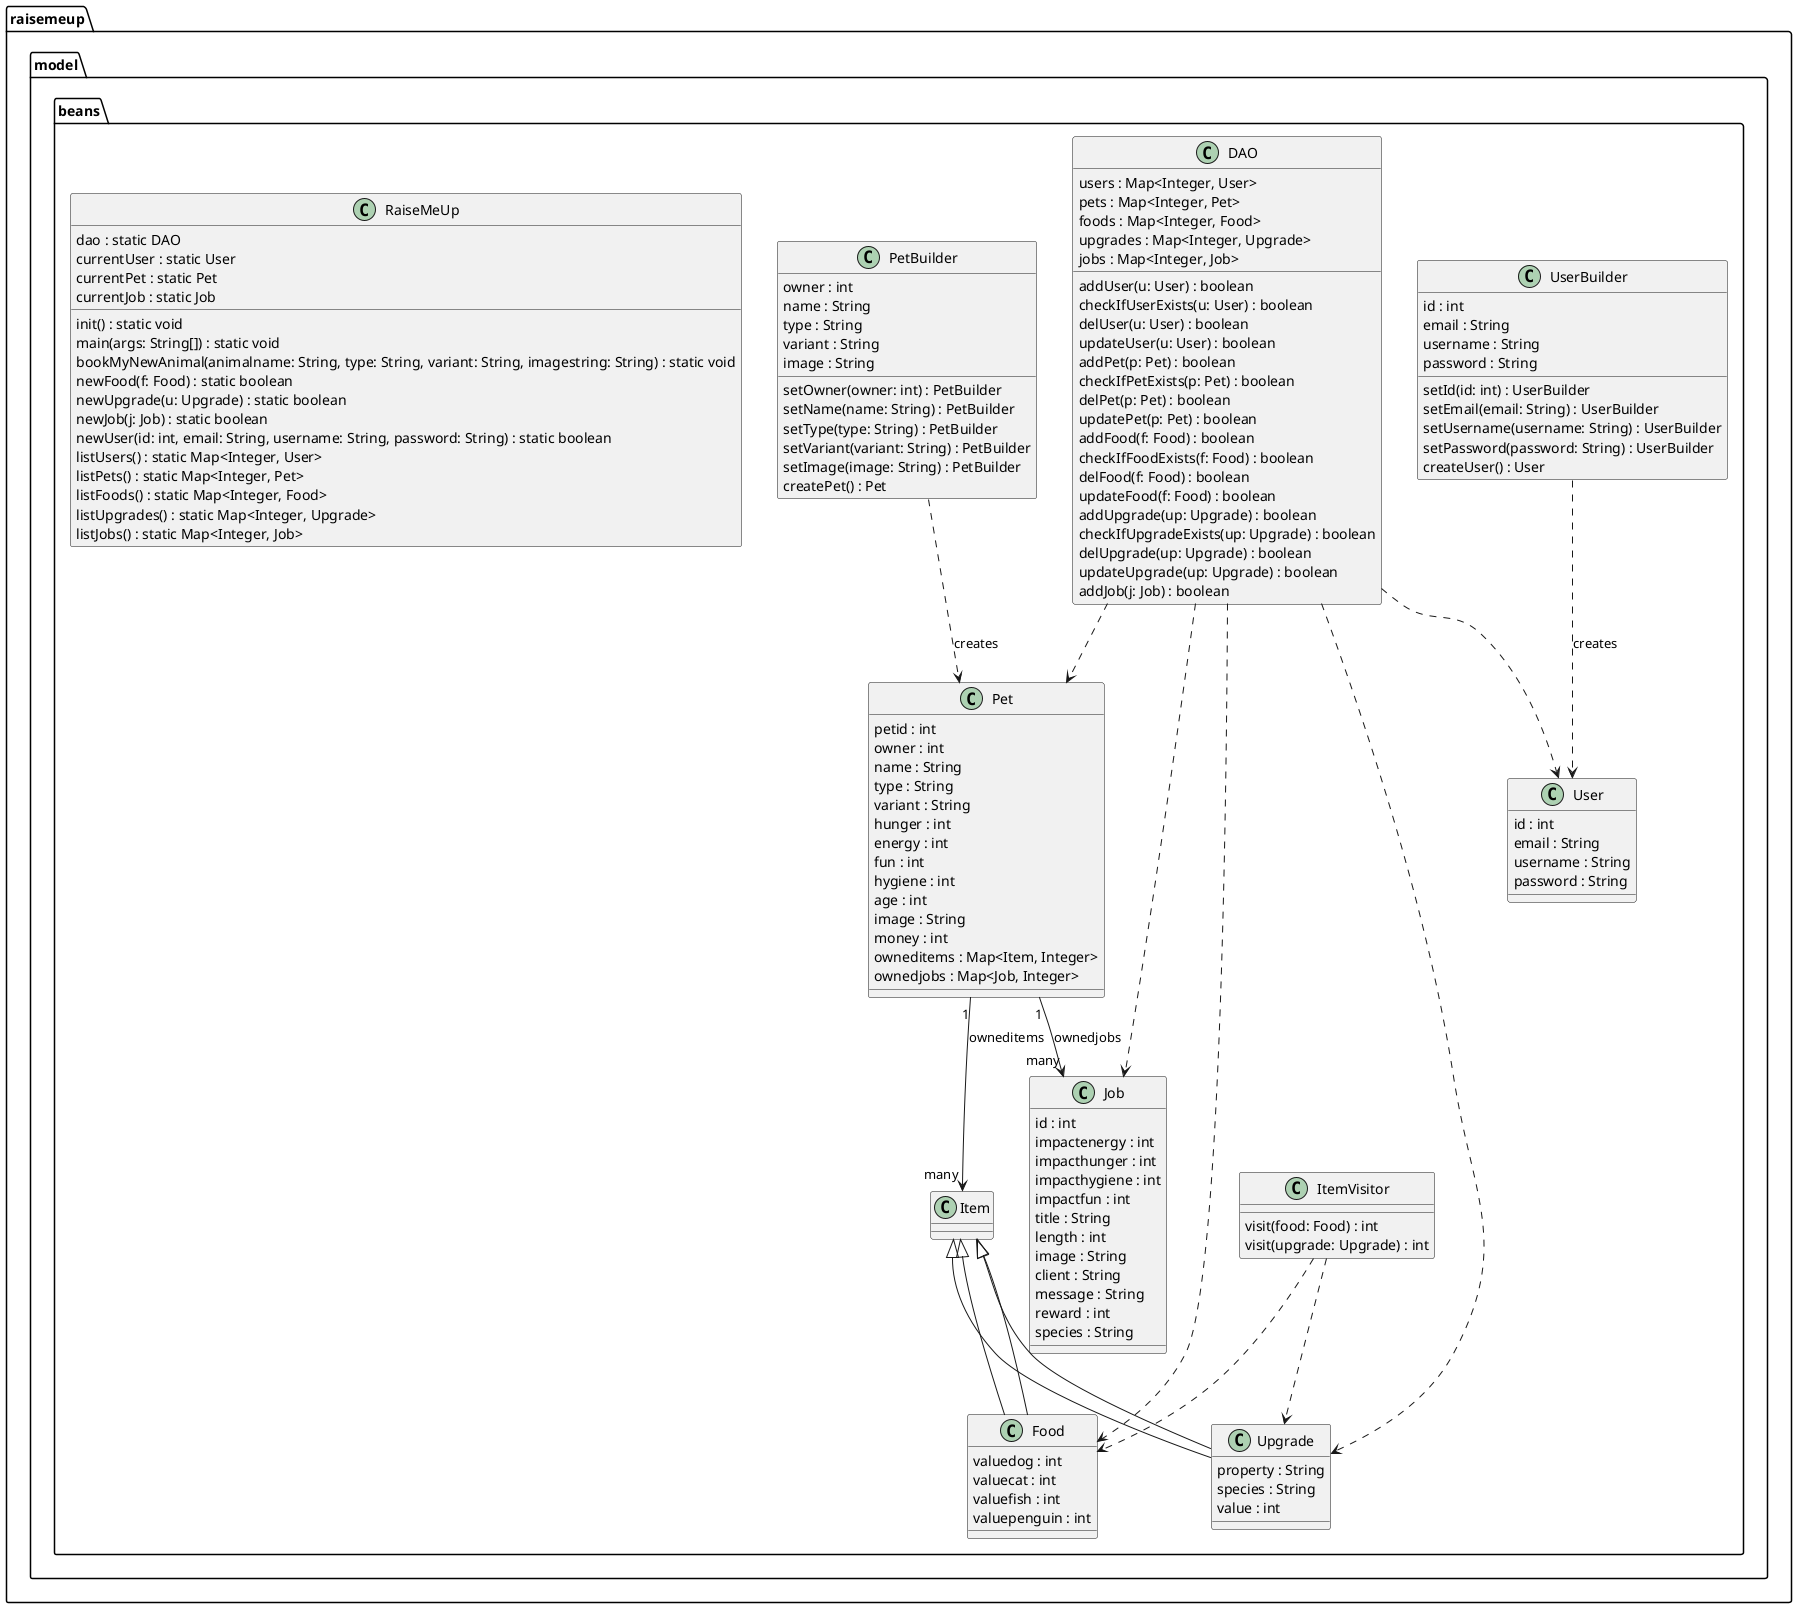 @startuml

package raisemeup.model.beans {
    class User {
        id : int
        email : String
        username : String
        password : String
    }

    class UserBuilder {
        id : int
        email : String
        username : String
        password : String
        setId(id: int) : UserBuilder
        setEmail(email: String) : UserBuilder
        setUsername(username: String) : UserBuilder
        setPassword(password: String) : UserBuilder
        createUser() : User
    }

    class Pet {
        petid : int
        owner : int
        name : String
        type : String
        variant : String
        hunger : int
        energy : int
        fun : int
        hygiene : int
        age : int
        image : String
        money : int
        owneditems : Map<Item, Integer>
        ownedjobs : Map<Job, Integer>
    }

    class PetBuilder {
        owner : int
        name : String
        type : String
        variant : String
        image : String
        setOwner(owner: int) : PetBuilder
        setName(name: String) : PetBuilder
        setType(type: String) : PetBuilder
        setVariant(variant: String) : PetBuilder
        setImage(image: String) : PetBuilder
        createPet() : Pet
    }

    class Job {
        id : int
        impactenergy : int
        impacthunger : int
        impacthygiene : int
        impactfun : int
        title : String
        length : int
        image : String
        client : String
        message : String
        reward : int
        species : String
    }

    class ItemVisitor {
        visit(food: Food) : int
        visit(upgrade: Upgrade) : int
    }

    class Upgrade extends Item {
        property : String
        species : String
        value : int
    }

    class Food extends Item {
        valuedog : int
        valuecat : int
        valuefish : int
        valuepenguin : int
    }

    class DAO {
        users : Map<Integer, User>
        pets : Map<Integer, Pet>
        foods : Map<Integer, Food>
        upgrades : Map<Integer, Upgrade>
        jobs : Map<Integer, Job>
        addUser(u: User) : boolean
        checkIfUserExists(u: User) : boolean
        delUser(u: User) : boolean
        updateUser(u: User) : boolean
        addPet(p: Pet) : boolean
        checkIfPetExists(p: Pet) : boolean
        delPet(p: Pet) : boolean
        updatePet(p: Pet) : boolean
        addFood(f: Food) : boolean
        checkIfFoodExists(f: Food) : boolean
        delFood(f: Food) : boolean
        updateFood(f: Food) : boolean
        addUpgrade(up: Upgrade) : boolean
        checkIfUpgradeExists(up: Upgrade) : boolean
        delUpgrade(up: Upgrade) : boolean
        updateUpgrade(up: Upgrade) : boolean
        addJob(j: Job) : boolean
    }

    class RaiseMeUp {
        dao : static DAO
        currentUser : static User
        currentPet : static Pet
        currentJob : static Job
        init() : static void
        main(args: String[]) : static void
        bookMyNewAnimal(animalname: String, type: String, variant: String, imagestring: String) : static void
        newFood(f: Food) : static boolean
        newUpgrade(u: Upgrade) : static boolean
        newJob(j: Job) : static boolean
        newUser(id: int, email: String, username: String, password: String) : static boolean
        listUsers() : static Map<Integer, User>
        listPets() : static Map<Integer, Pet>
        listFoods() : static Map<Integer, Food>
        listUpgrades() : static Map<Integer, Upgrade>
        listJobs() : static Map<Integer, Job>
    }

    UserBuilder ..> User : creates
    PetBuilder ..> Pet : creates
    Pet "1" --> "many" Job : ownedjobs
    Pet "1" --> "many" Item : owneditems
    Food --|> Item
    Upgrade --|> Item
    DAO ..> User
    DAO ..> Pet
    DAO ..> Food
    DAO ..> Upgrade
    DAO ..> Job
    ItemVisitor ..> Food
    ItemVisitor ..> Upgrade
}

@enduml

